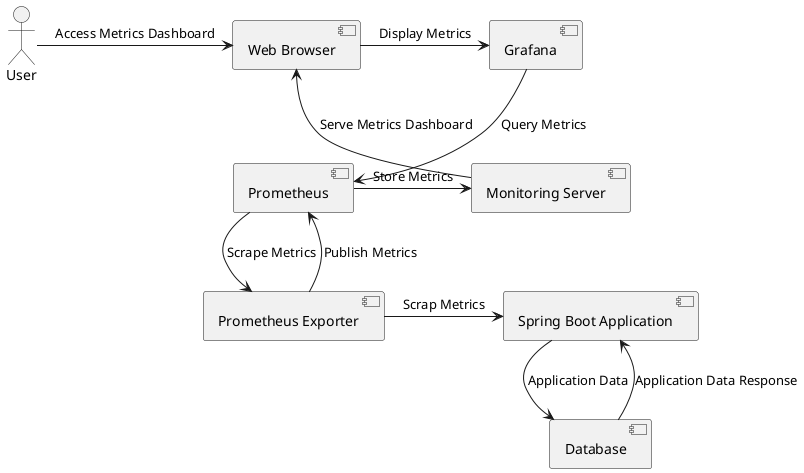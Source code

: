 @startuml

!define SPRINGBOOT [Spring Boot Application]
!define PROMETHEUS [Prometheus]
!define GRAFANA [Grafana]
!define EXPORTER [Prometheus Exporter]
!define DATABASE [Database]
!define SERVER [Monitoring Server]
!define BROWSER [Web Browser]

actor User

User -> BROWSER : Access Metrics Dashboard
BROWSER -> GRAFANA : Display Metrics
GRAFANA --> PROMETHEUS : Query Metrics
PROMETHEUS -> EXPORTER : Scrape Metrics
EXPORTER -> SPRINGBOOT : Scrap Metrics
SPRINGBOOT -> DATABASE : Application Data
DATABASE --> SPRINGBOOT : Application Data Response
EXPORTER --> PROMETHEUS : Publish Metrics
PROMETHEUS -> SERVER : Store Metrics
SERVER --> BROWSER : Serve Metrics Dashboard

@enduml

